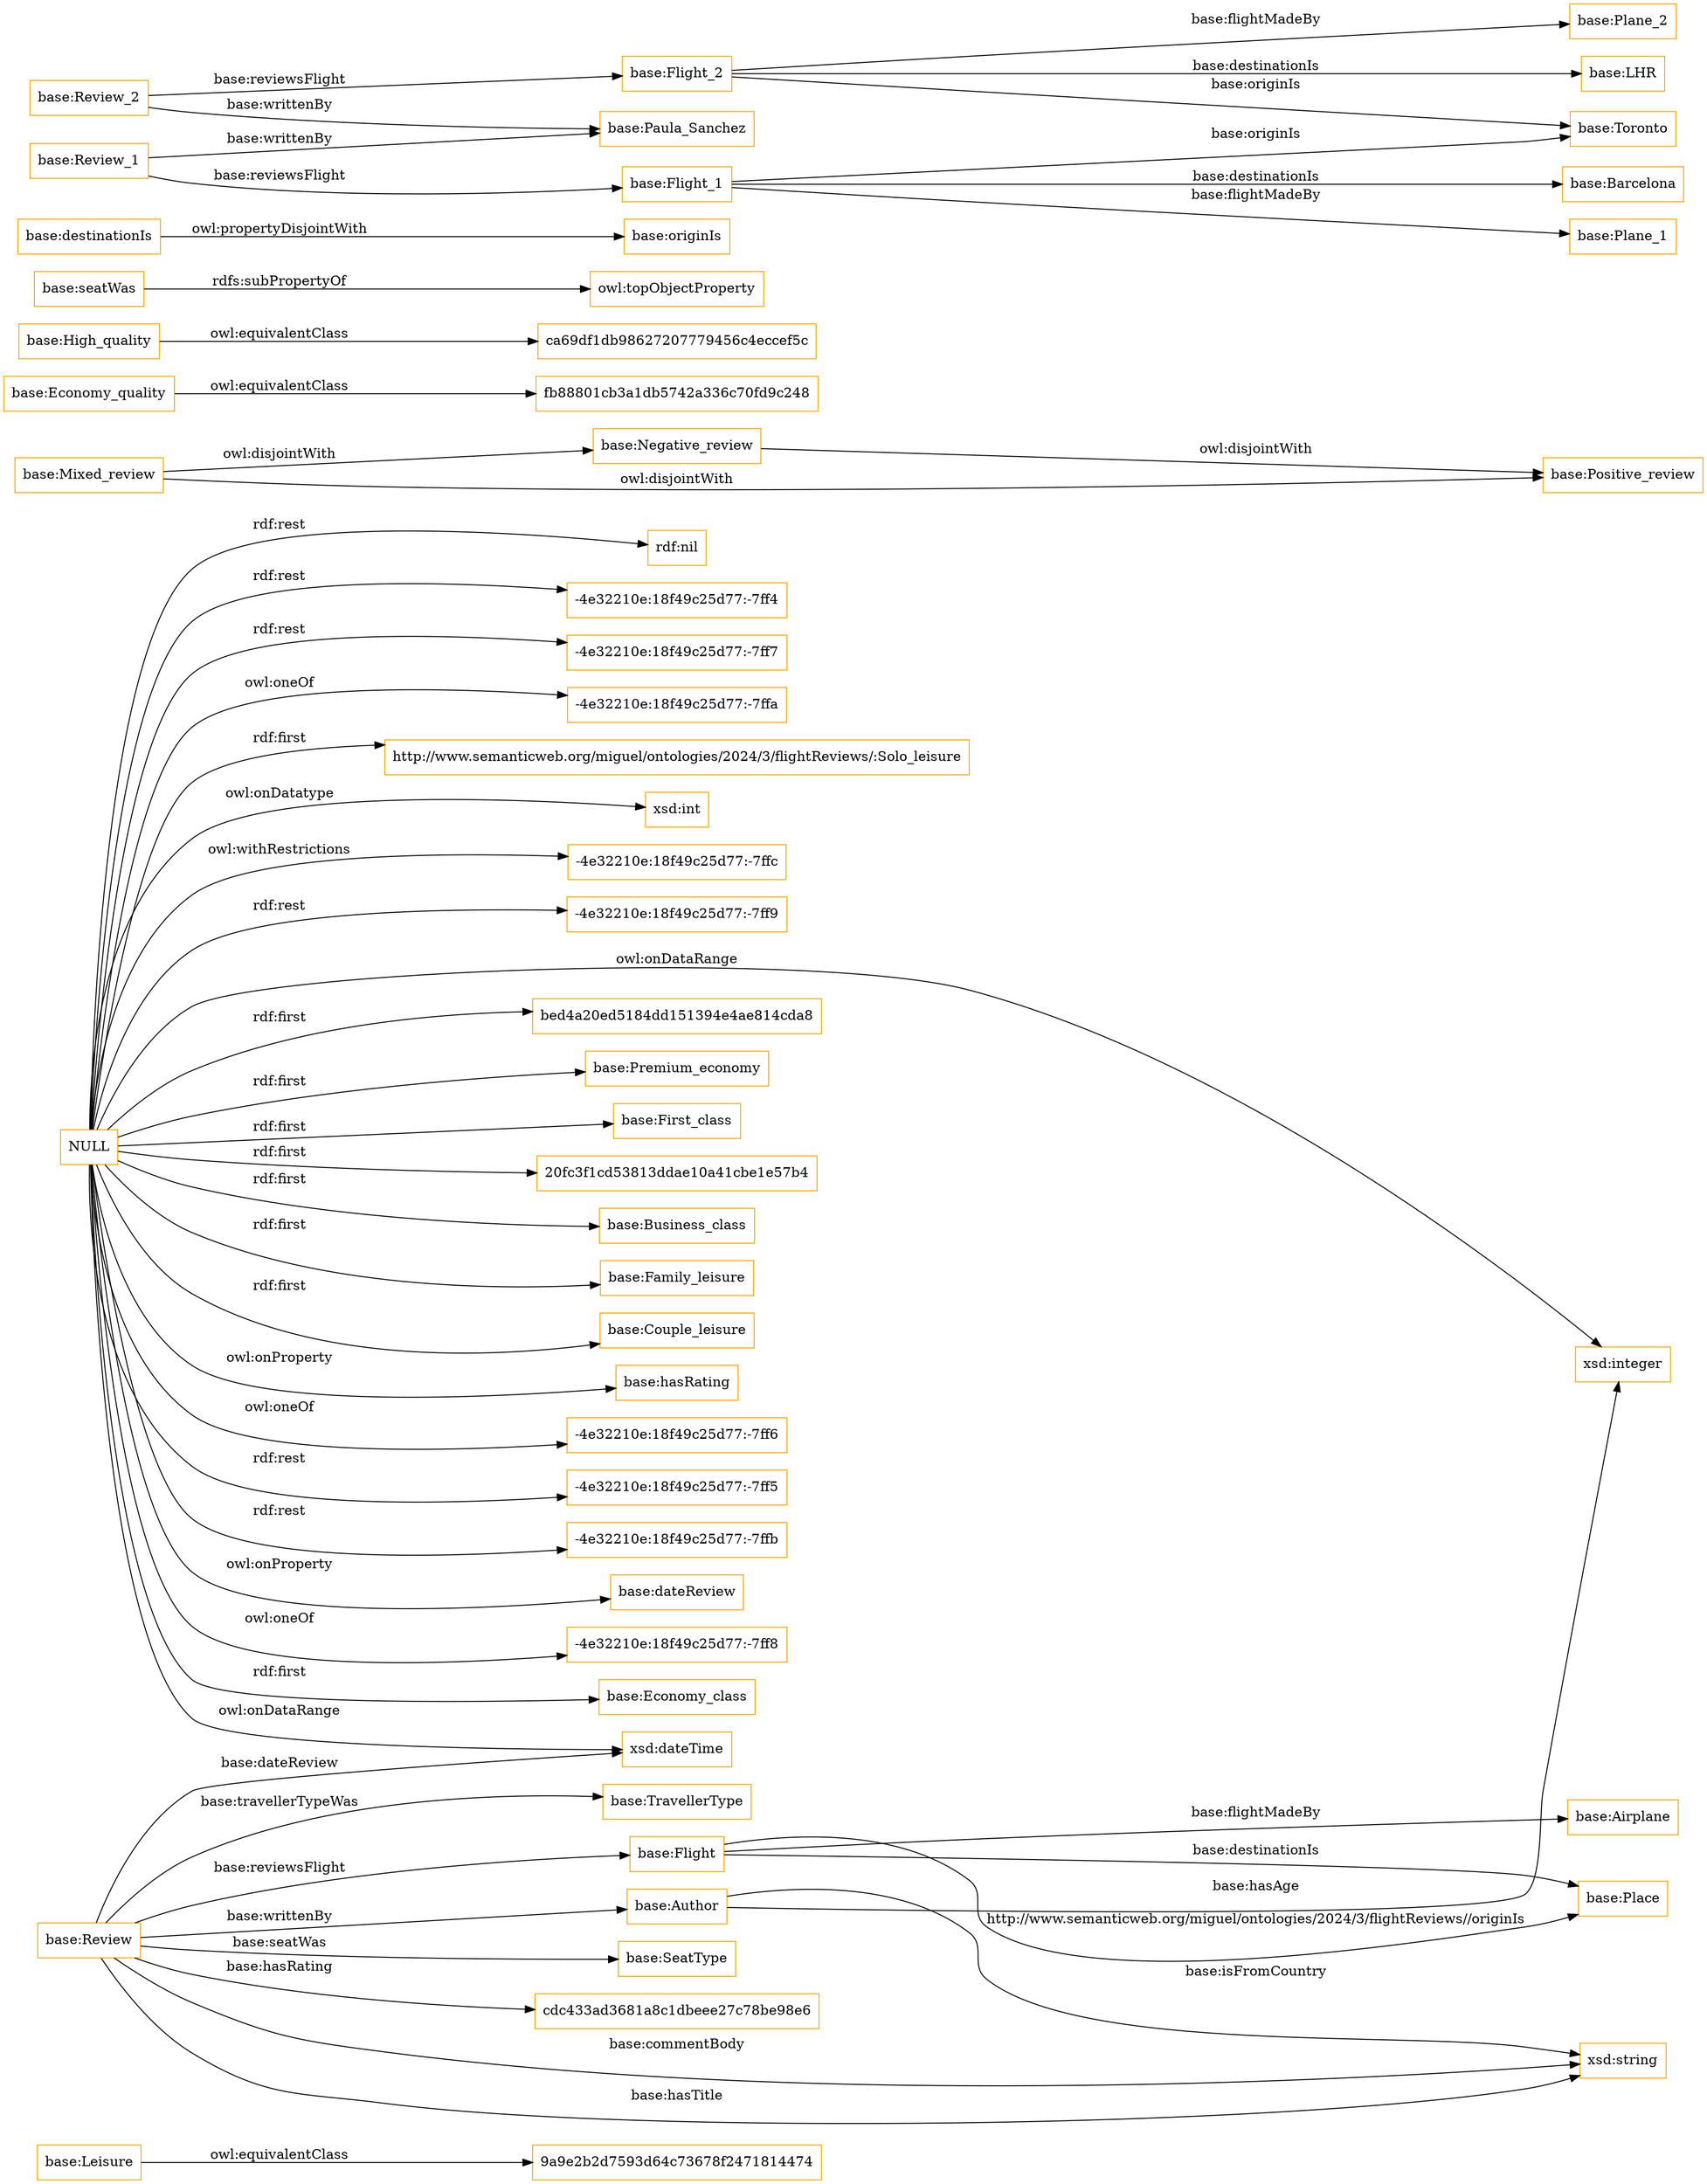 digraph ar2dtool_diagram { 
rankdir=LR;
size="1501"
node [shape = rectangle, color="orange"]; "9a9e2b2d7593d64c73678f2471814474" "base:TravellerType" "base:Place" "base:Flight" "base:Negative_review" "base:Author" "fb88801cb3a1db5742a336c70fd9c248" "base:Economy_quality" "ca69df1db98627207779456c4eccef5c" "base:SeatType" "base:Mixed_review" "base:Leisure" "base:Review" "base:High_quality" "base:Positive_review" "base:Airplane" ; /*classes style*/
	"NULL" -> "bed4a20ed5184dd151394e4ae814cda8" [ label = "rdf:first" ];
	"NULL" -> "base:Premium_economy" [ label = "rdf:first" ];
	"NULL" -> "base:First_class" [ label = "rdf:first" ];
	"NULL" -> "20fc3f1cd53813ddae10a41cbe1e57b4" [ label = "rdf:first" ];
	"NULL" -> "base:Business_class" [ label = "rdf:first" ];
	"NULL" -> "base:Family_leisure" [ label = "rdf:first" ];
	"NULL" -> "base:Couple_leisure" [ label = "rdf:first" ];
	"NULL" -> "base:hasRating" [ label = "owl:onProperty" ];
	"NULL" -> "-4e32210e:18f49c25d77:-7ff6" [ label = "owl:oneOf" ];
	"NULL" -> "xsd:integer" [ label = "owl:onDataRange" ];
	"NULL" -> "xsd:dateTime" [ label = "owl:onDataRange" ];
	"NULL" -> "-4e32210e:18f49c25d77:-7ff5" [ label = "rdf:rest" ];
	"NULL" -> "-4e32210e:18f49c25d77:-7ffb" [ label = "rdf:rest" ];
	"NULL" -> "base:dateReview" [ label = "owl:onProperty" ];
	"NULL" -> "-4e32210e:18f49c25d77:-7ff8" [ label = "owl:oneOf" ];
	"NULL" -> "base:Economy_class" [ label = "rdf:first" ];
	"NULL" -> "rdf:nil" [ label = "rdf:rest" ];
	"NULL" -> "-4e32210e:18f49c25d77:-7ff4" [ label = "rdf:rest" ];
	"NULL" -> "-4e32210e:18f49c25d77:-7ff7" [ label = "rdf:rest" ];
	"NULL" -> "-4e32210e:18f49c25d77:-7ffa" [ label = "owl:oneOf" ];
	"NULL" -> "http://www.semanticweb.org/miguel/ontologies/2024/3/flightReviews/:Solo_leisure" [ label = "rdf:first" ];
	"NULL" -> "xsd:int" [ label = "owl:onDatatype" ];
	"NULL" -> "-4e32210e:18f49c25d77:-7ffc" [ label = "owl:withRestrictions" ];
	"NULL" -> "-4e32210e:18f49c25d77:-7ff9" [ label = "rdf:rest" ];
	"base:seatWas" -> "owl:topObjectProperty" [ label = "rdfs:subPropertyOf" ];
	"base:destinationIs" -> "base:originIs" [ label = "owl:propertyDisjointWith" ];
	"base:Review_2" -> "base:Paula_Sanchez" [ label = "base:writtenBy" ];
	"base:Review_2" -> "base:Flight_2" [ label = "base:reviewsFlight" ];
	"base:Flight_2" -> "base:Toronto" [ label = "base:originIs" ];
	"base:Flight_2" -> "base:Plane_2" [ label = "base:flightMadeBy" ];
	"base:Flight_2" -> "base:LHR" [ label = "base:destinationIs" ];
	"base:Economy_quality" -> "fb88801cb3a1db5742a336c70fd9c248" [ label = "owl:equivalentClass" ];
	"base:Review_1" -> "base:Paula_Sanchez" [ label = "base:writtenBy" ];
	"base:Review_1" -> "base:Flight_1" [ label = "base:reviewsFlight" ];
	"base:High_quality" -> "ca69df1db98627207779456c4eccef5c" [ label = "owl:equivalentClass" ];
	"base:Flight_1" -> "base:Toronto" [ label = "base:originIs" ];
	"base:Flight_1" -> "base:Plane_1" [ label = "base:flightMadeBy" ];
	"base:Flight_1" -> "base:Barcelona" [ label = "base:destinationIs" ];
	"base:Leisure" -> "9a9e2b2d7593d64c73678f2471814474" [ label = "owl:equivalentClass" ];
	"base:Mixed_review" -> "base:Positive_review" [ label = "owl:disjointWith" ];
	"base:Mixed_review" -> "base:Negative_review" [ label = "owl:disjointWith" ];
	"base:Negative_review" -> "base:Positive_review" [ label = "owl:disjointWith" ];
	"base:Flight" -> "base:Airplane" [ label = "base:flightMadeBy" ];
	"base:Flight" -> "base:Place" [ label = "http://www.semanticweb.org/miguel/ontologies/2024/3/flightReviews//originIs" ];
	"base:Review" -> "base:Author" [ label = "base:writtenBy" ];
	"base:Review" -> "base:TravellerType" [ label = "base:travellerTypeWas" ];
	"base:Review" -> "base:Flight" [ label = "base:reviewsFlight" ];
	"base:Review" -> "xsd:string" [ label = "base:commentBody" ];
	"base:Review" -> "cdc433ad3681a8c1dbeee27c78be98e6" [ label = "base:hasRating" ];
	"base:Review" -> "base:SeatType" [ label = "base:seatWas" ];
	"base:Flight" -> "base:Place" [ label = "base:destinationIs" ];
	"base:Review" -> "xsd:string" [ label = "base:hasTitle" ];
	"base:Review" -> "xsd:dateTime" [ label = "base:dateReview" ];
	"base:Author" -> "xsd:string" [ label = "base:isFromCountry" ];
	"base:Author" -> "xsd:integer" [ label = "base:hasAge" ];

}
